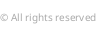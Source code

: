 @startuml
right footer
<font color=darkgray>© All rights reserved <$sigwin,scale=0.15,color=darkblue></font>
endfooter
@enduml
